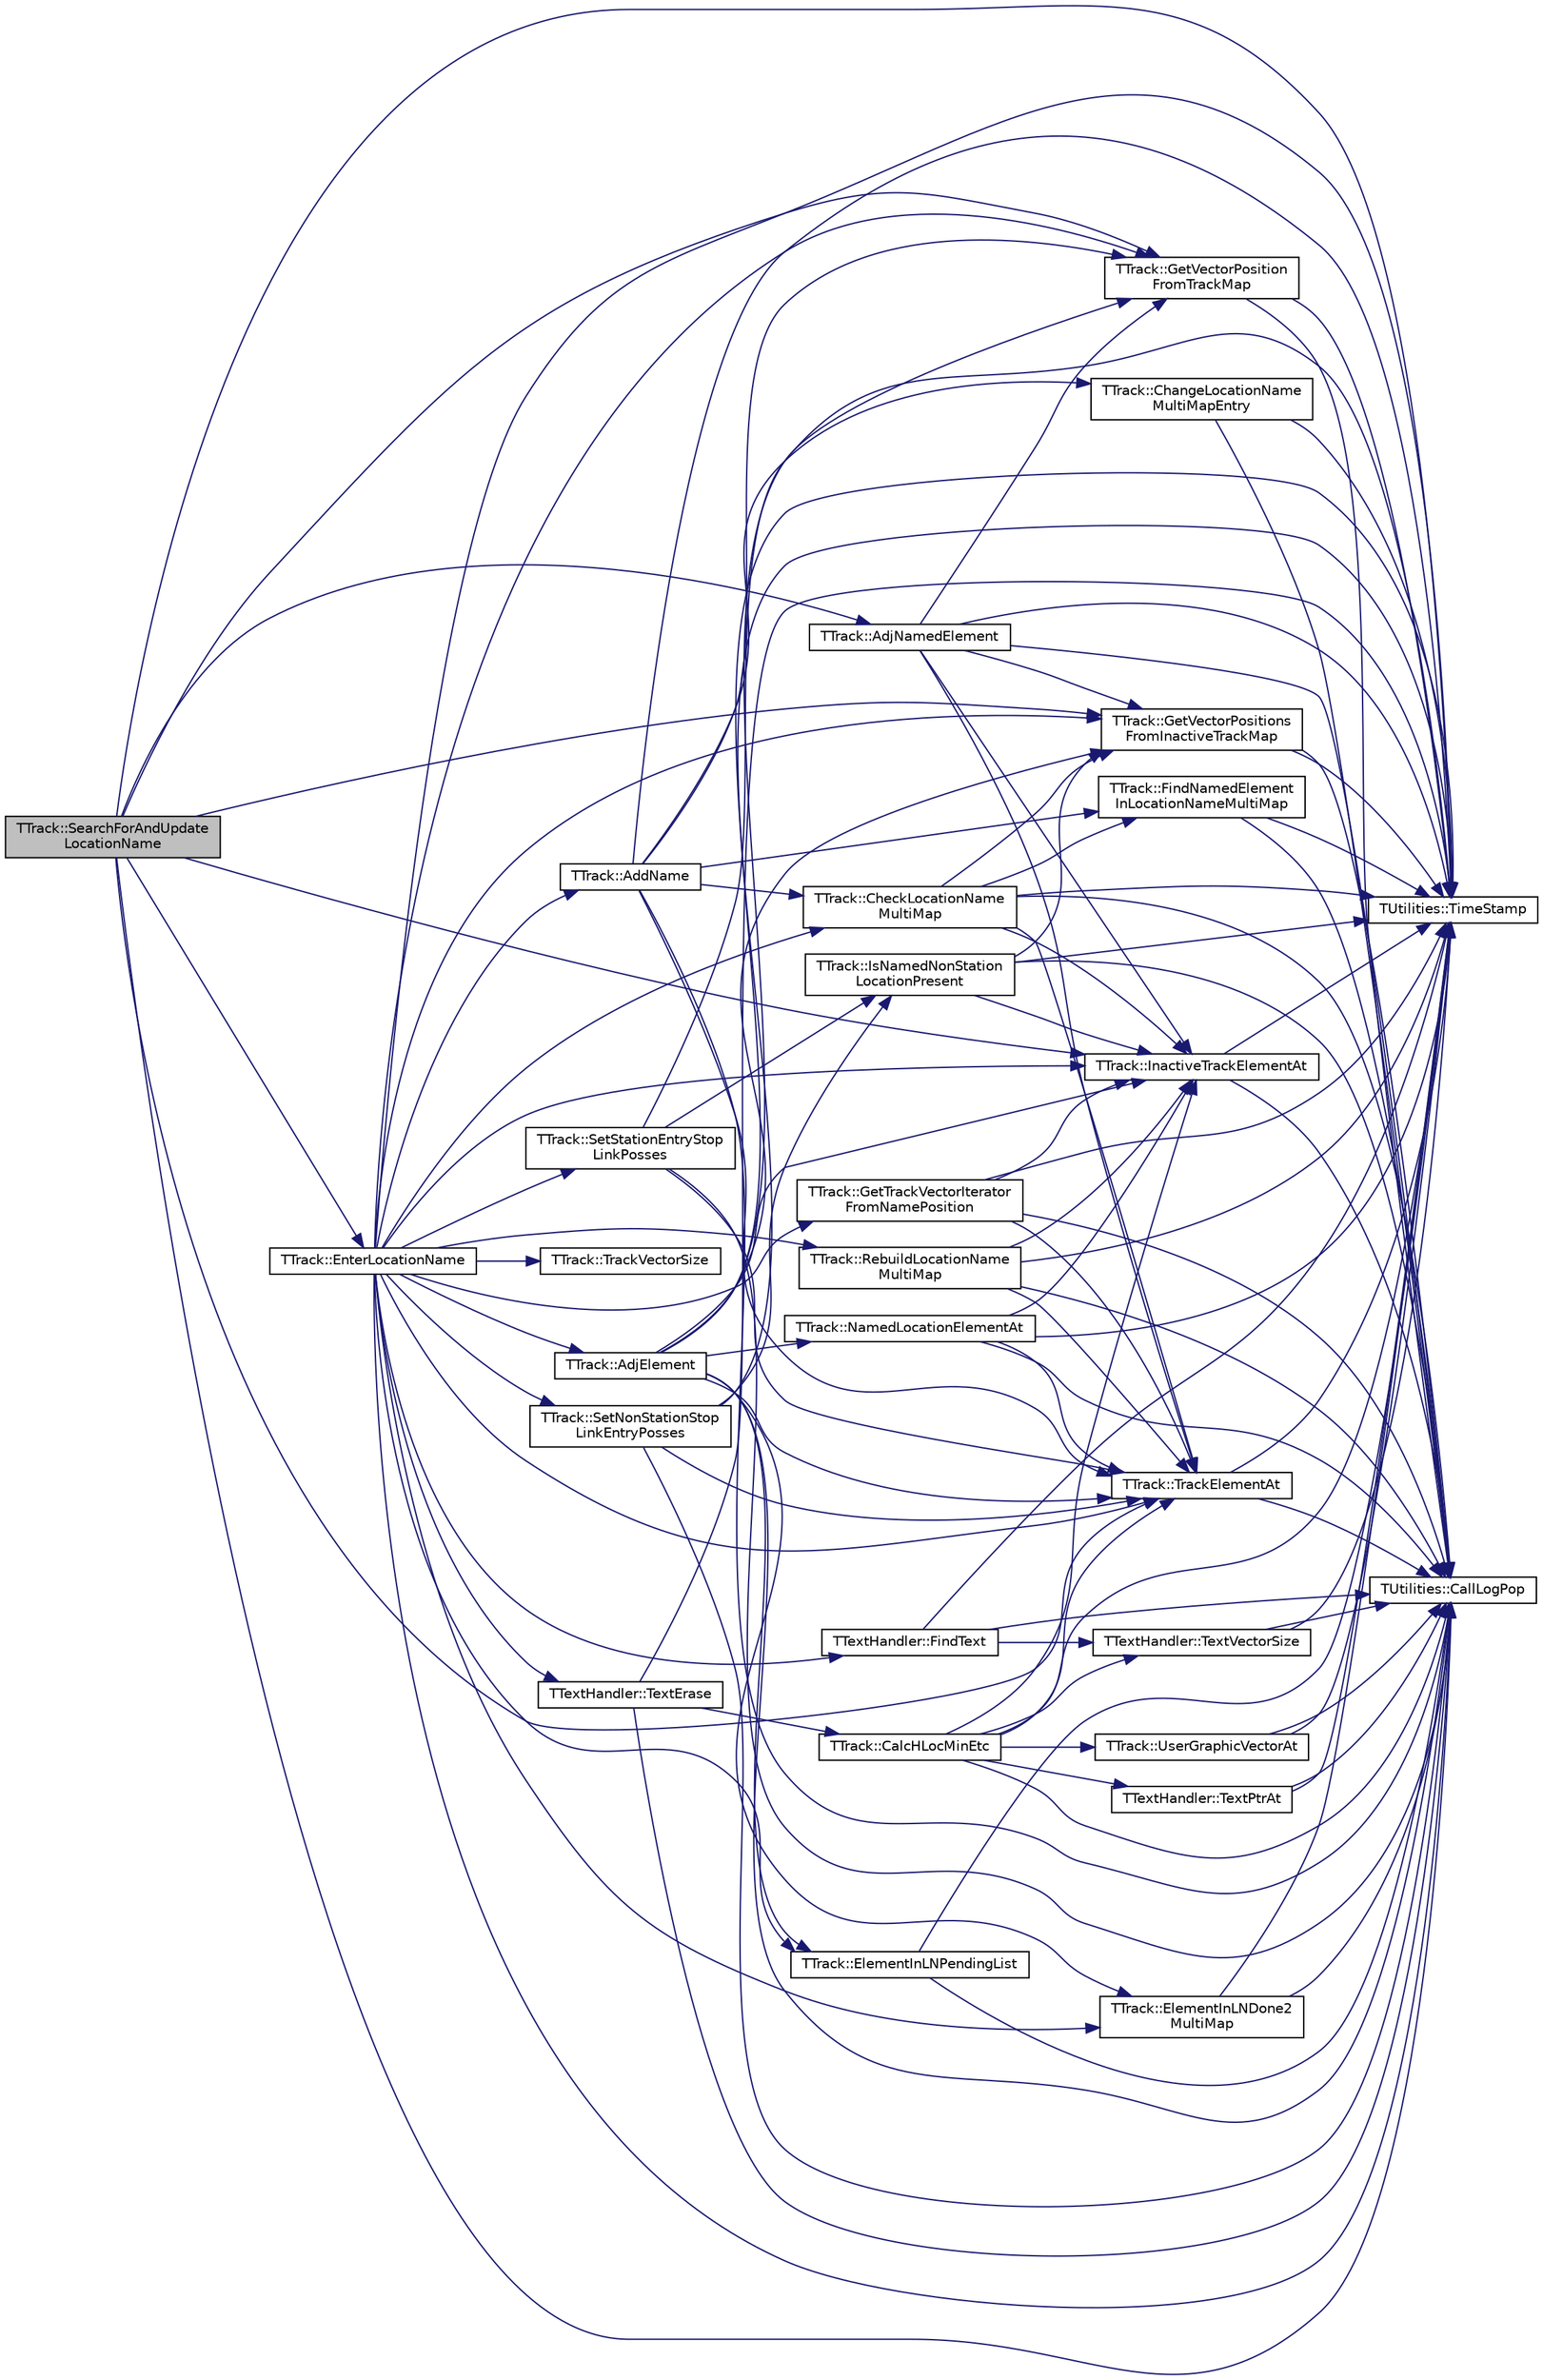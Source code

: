 digraph "TTrack::SearchForAndUpdateLocationName"
{
 // INTERACTIVE_SVG=YES
 // LATEX_PDF_SIZE
  edge [fontname="Helvetica",fontsize="10",labelfontname="Helvetica",labelfontsize="10"];
  node [fontname="Helvetica",fontsize="10",shape=record];
  rankdir="LR";
  Node1 [label="TTrack::SearchForAndUpdate\lLocationName",height=0.2,width=0.4,color="black", fillcolor="grey75", style="filled", fontcolor="black",tooltip="Checks all locations that are adjacent to the one entered for linked named location elements."];
  Node1 -> Node2 [color="midnightblue",fontsize="10",style="solid",fontname="Helvetica"];
  Node2 [label="TTrack::AdjNamedElement",height=0.2,width=0.4,color="black", fillcolor="white", style="filled",URL="$class_t_track.html#a96a3a6bcd38491f4f00ec2a585c6f170",tooltip="Used in SearchForAndUpdateLocationName to check for adjacent named elements to a given element at HLo..."];
  Node2 -> Node3 [color="midnightblue",fontsize="10",style="solid",fontname="Helvetica"];
  Node3 [label="TUtilities::CallLogPop",height=0.2,width=0.4,color="black", fillcolor="white", style="filled",URL="$class_t_utilities.html#ae1eddca13cc3c492839e131f40ec21c0",tooltip="pops the last entry off the call stack, throws an error if called when empty"];
  Node2 -> Node4 [color="midnightblue",fontsize="10",style="solid",fontname="Helvetica"];
  Node4 [label="TTrack::GetVectorPosition\lFromTrackMap",height=0.2,width=0.4,color="black", fillcolor="white", style="filled",URL="$class_t_track.html#aa0812972d1ae27198c5fbca8aa7b6134",tooltip="Returns the track vector position corresponding to the Hloc & VLoc positions, FoundFlag indicates whe..."];
  Node4 -> Node3 [color="midnightblue",fontsize="10",style="solid",fontname="Helvetica"];
  Node4 -> Node5 [color="midnightblue",fontsize="10",style="solid",fontname="Helvetica"];
  Node5 [label="TUtilities::TimeStamp",height=0.2,width=0.4,color="black", fillcolor="white", style="filled",URL="$class_t_utilities.html#a34bd6bb5305bc29afdf424f6d35a921c",tooltip="creates a string of the form 'hh:mm:ss' for use in call & event logging"];
  Node2 -> Node6 [color="midnightblue",fontsize="10",style="solid",fontname="Helvetica"];
  Node6 [label="TTrack::GetVectorPositions\lFromInactiveTrackMap",height=0.2,width=0.4,color="black", fillcolor="white", style="filled",URL="$class_t_track.html#a418966e6fefb71b9d0c9b941197832da",tooltip="Similar to GetVectorPositionFromTrackMap but for inactive elements, a pair is returned because there ..."];
  Node6 -> Node3 [color="midnightblue",fontsize="10",style="solid",fontname="Helvetica"];
  Node6 -> Node5 [color="midnightblue",fontsize="10",style="solid",fontname="Helvetica"];
  Node2 -> Node7 [color="midnightblue",fontsize="10",style="solid",fontname="Helvetica"];
  Node7 [label="TTrack::InactiveTrackElementAt",height=0.2,width=0.4,color="black", fillcolor="white", style="filled",URL="$class_t_track.html#a51f89cf70e94b037f6378cd78003d82b",tooltip="A range-checked version of InactiveTrackVector.at(At)"];
  Node7 -> Node3 [color="midnightblue",fontsize="10",style="solid",fontname="Helvetica"];
  Node7 -> Node5 [color="midnightblue",fontsize="10",style="solid",fontname="Helvetica"];
  Node2 -> Node5 [color="midnightblue",fontsize="10",style="solid",fontname="Helvetica"];
  Node2 -> Node8 [color="midnightblue",fontsize="10",style="solid",fontname="Helvetica"];
  Node8 [label="TTrack::TrackElementAt",height=0.2,width=0.4,color="black", fillcolor="white", style="filled",URL="$class_t_track.html#ad377e5a1f152f2e89832c0f9bcfd261f",tooltip="A range-checked version of TrackVector.at(At)"];
  Node8 -> Node3 [color="midnightblue",fontsize="10",style="solid",fontname="Helvetica"];
  Node8 -> Node5 [color="midnightblue",fontsize="10",style="solid",fontname="Helvetica"];
  Node1 -> Node3 [color="midnightblue",fontsize="10",style="solid",fontname="Helvetica"];
  Node1 -> Node9 [color="midnightblue",fontsize="10",style="solid",fontname="Helvetica"];
  Node9 [label="TTrack::EnterLocationName",height=0.2,width=0.4,color="black", fillcolor="white", style="filled",URL="$class_t_track.html#a433736aed04f76b3d0c39f0696c3bb18",tooltip="All platform, concourse, footcrossing & non-station named location elements are able to have a Locati..."];
  Node9 -> Node10 [color="midnightblue",fontsize="10",style="solid",fontname="Helvetica"];
  Node10 [label="TTrack::AddName",height=0.2,width=0.4,color="black", fillcolor="white", style="filled",URL="$class_t_track.html#a306dfdff414c8edf6f974d21bd9b83ce",tooltip="TrackElement.LocationName becomes 'Name' (for active and inactive elements) and, if TrackElement is a..."];
  Node10 -> Node3 [color="midnightblue",fontsize="10",style="solid",fontname="Helvetica"];
  Node10 -> Node11 [color="midnightblue",fontsize="10",style="solid",fontname="Helvetica"];
  Node11 [label="TTrack::ChangeLocationName\lMultiMapEntry",height=0.2,width=0.4,color="black", fillcolor="white", style="filled",URL="$class_t_track.html#aa081ea276995a63dfa00fc0ace24f5c5",tooltip="Changes the LocationName in the name multimap to NewName at the location pointed to by the TLocationN..."];
  Node11 -> Node3 [color="midnightblue",fontsize="10",style="solid",fontname="Helvetica"];
  Node11 -> Node5 [color="midnightblue",fontsize="10",style="solid",fontname="Helvetica"];
  Node10 -> Node12 [color="midnightblue",fontsize="10",style="solid",fontname="Helvetica"];
  Node12 [label="TTrack::CheckLocationName\lMultiMap",height=0.2,width=0.4,color="black", fillcolor="white", style="filled",URL="$class_t_track.html#aaf3f48b8df9877499aaf4c05f804426c",tooltip="Validity test."];
  Node12 -> Node3 [color="midnightblue",fontsize="10",style="solid",fontname="Helvetica"];
  Node12 -> Node13 [color="midnightblue",fontsize="10",style="solid",fontname="Helvetica"];
  Node13 [label="TTrack::FindNamedElement\lInLocationNameMultiMap",height=0.2,width=0.4,color="black", fillcolor="white", style="filled",URL="$class_t_track.html#a694370e3ec67d43da1d8333e06d9ebba",tooltip="Searches LocationNameMultiMap to check if the element pointed to by the TTrackVectorIterator has the ..."];
  Node13 -> Node3 [color="midnightblue",fontsize="10",style="solid",fontname="Helvetica"];
  Node13 -> Node5 [color="midnightblue",fontsize="10",style="solid",fontname="Helvetica"];
  Node12 -> Node6 [color="midnightblue",fontsize="10",style="solid",fontname="Helvetica"];
  Node12 -> Node7 [color="midnightblue",fontsize="10",style="solid",fontname="Helvetica"];
  Node12 -> Node5 [color="midnightblue",fontsize="10",style="solid",fontname="Helvetica"];
  Node12 -> Node8 [color="midnightblue",fontsize="10",style="solid",fontname="Helvetica"];
  Node10 -> Node13 [color="midnightblue",fontsize="10",style="solid",fontname="Helvetica"];
  Node10 -> Node4 [color="midnightblue",fontsize="10",style="solid",fontname="Helvetica"];
  Node10 -> Node5 [color="midnightblue",fontsize="10",style="solid",fontname="Helvetica"];
  Node10 -> Node8 [color="midnightblue",fontsize="10",style="solid",fontname="Helvetica"];
  Node9 -> Node14 [color="midnightblue",fontsize="10",style="solid",fontname="Helvetica"];
  Node14 [label="TTrack::AdjElement",height=0.2,width=0.4,color="black", fillcolor="white", style="filled",URL="$class_t_track.html#a607c6164af3158c328dd7c3ae25236c7",tooltip="Used during location naming to check for adjacent named elements to a given element at HLoc & VLoc wi..."];
  Node14 -> Node3 [color="midnightblue",fontsize="10",style="solid",fontname="Helvetica"];
  Node14 -> Node15 [color="midnightblue",fontsize="10",style="solid",fontname="Helvetica"];
  Node15 [label="TTrack::ElementInLNDone2\lMultiMap",height=0.2,width=0.4,color="black", fillcolor="white", style="filled",URL="$class_t_track.html#a35cb615d02e6e4debe2fb2b764adc058",tooltip="True if the element defined by MapPos is present in LNDone2MultiMap, used during location naming."];
  Node15 -> Node3 [color="midnightblue",fontsize="10",style="solid",fontname="Helvetica"];
  Node15 -> Node5 [color="midnightblue",fontsize="10",style="solid",fontname="Helvetica"];
  Node14 -> Node16 [color="midnightblue",fontsize="10",style="solid",fontname="Helvetica"];
  Node16 [label="TTrack::ElementInLNPendingList",height=0.2,width=0.4,color="black", fillcolor="white", style="filled",URL="$class_t_track.html#a977285544a4e0b017ed5c9670ac38d87",tooltip=" "];
  Node16 -> Node3 [color="midnightblue",fontsize="10",style="solid",fontname="Helvetica"];
  Node16 -> Node5 [color="midnightblue",fontsize="10",style="solid",fontname="Helvetica"];
  Node14 -> Node4 [color="midnightblue",fontsize="10",style="solid",fontname="Helvetica"];
  Node14 -> Node6 [color="midnightblue",fontsize="10",style="solid",fontname="Helvetica"];
  Node14 -> Node7 [color="midnightblue",fontsize="10",style="solid",fontname="Helvetica"];
  Node14 -> Node17 [color="midnightblue",fontsize="10",style="solid",fontname="Helvetica"];
  Node17 [label="TTrack::NamedLocationElementAt",height=0.2,width=0.4,color="black", fillcolor="white", style="filled",URL="$class_t_track.html#a198ba6486ccb7cdfb25bdd8c30451d06",tooltip="True if the active or inactive TrackElement at HLoc & VLoc has its FixedNamedLocationElement member t..."];
  Node17 -> Node3 [color="midnightblue",fontsize="10",style="solid",fontname="Helvetica"];
  Node17 -> Node7 [color="midnightblue",fontsize="10",style="solid",fontname="Helvetica"];
  Node17 -> Node5 [color="midnightblue",fontsize="10",style="solid",fontname="Helvetica"];
  Node17 -> Node8 [color="midnightblue",fontsize="10",style="solid",fontname="Helvetica"];
  Node14 -> Node5 [color="midnightblue",fontsize="10",style="solid",fontname="Helvetica"];
  Node14 -> Node8 [color="midnightblue",fontsize="10",style="solid",fontname="Helvetica"];
  Node9 -> Node3 [color="midnightblue",fontsize="10",style="solid",fontname="Helvetica"];
  Node9 -> Node12 [color="midnightblue",fontsize="10",style="solid",fontname="Helvetica"];
  Node9 -> Node15 [color="midnightblue",fontsize="10",style="solid",fontname="Helvetica"];
  Node9 -> Node16 [color="midnightblue",fontsize="10",style="solid",fontname="Helvetica"];
  Node9 -> Node18 [color="midnightblue",fontsize="10",style="solid",fontname="Helvetica"];
  Node18 [label="TTextHandler::FindText",height=0.2,width=0.4,color="black", fillcolor="white", style="filled",URL="$class_t_text_handler.html#a0fb5dca23fd07e642c611381b6344746",tooltip="look in TextVector for text item 'Name', and if found return true and return its position in &HPos an..."];
  Node18 -> Node3 [color="midnightblue",fontsize="10",style="solid",fontname="Helvetica"];
  Node18 -> Node19 [color="midnightblue",fontsize="10",style="solid",fontname="Helvetica"];
  Node19 [label="TTextHandler::TextVectorSize",height=0.2,width=0.4,color="black", fillcolor="white", style="filled",URL="$class_t_text_handler.html#a7dfd4e30235878fb01e7387715e0cb0f",tooltip="return the number of items in TextVector"];
  Node19 -> Node3 [color="midnightblue",fontsize="10",style="solid",fontname="Helvetica"];
  Node19 -> Node5 [color="midnightblue",fontsize="10",style="solid",fontname="Helvetica"];
  Node18 -> Node5 [color="midnightblue",fontsize="10",style="solid",fontname="Helvetica"];
  Node9 -> Node20 [color="midnightblue",fontsize="10",style="solid",fontname="Helvetica"];
  Node20 [label="TTrack::GetTrackVectorIterator\lFromNamePosition",height=0.2,width=0.4,color="black", fillcolor="white", style="filled",URL="$class_t_track.html#ae37fe26f1d8ed9ef0f498ae12347e0ac",tooltip="Takes an adjusted vector position value from either vector (if active, Position = -TruePos -1,..."];
  Node20 -> Node3 [color="midnightblue",fontsize="10",style="solid",fontname="Helvetica"];
  Node20 -> Node7 [color="midnightblue",fontsize="10",style="solid",fontname="Helvetica"];
  Node20 -> Node5 [color="midnightblue",fontsize="10",style="solid",fontname="Helvetica"];
  Node20 -> Node8 [color="midnightblue",fontsize="10",style="solid",fontname="Helvetica"];
  Node9 -> Node4 [color="midnightblue",fontsize="10",style="solid",fontname="Helvetica"];
  Node9 -> Node6 [color="midnightblue",fontsize="10",style="solid",fontname="Helvetica"];
  Node9 -> Node7 [color="midnightblue",fontsize="10",style="solid",fontname="Helvetica"];
  Node9 -> Node21 [color="midnightblue",fontsize="10",style="solid",fontname="Helvetica"];
  Node21 [label="TTrack::RebuildLocationName\lMultiMap",height=0.2,width=0.4,color="black", fillcolor="white", style="filled",URL="$class_t_track.html#a4a948544c9ac877232ec721db8bfc914",tooltip="Clears the existing LocationNameMultiMap and rebuilds it from TrackVector and InactiveTrackVector...."];
  Node21 -> Node3 [color="midnightblue",fontsize="10",style="solid",fontname="Helvetica"];
  Node21 -> Node7 [color="midnightblue",fontsize="10",style="solid",fontname="Helvetica"];
  Node21 -> Node5 [color="midnightblue",fontsize="10",style="solid",fontname="Helvetica"];
  Node21 -> Node8 [color="midnightblue",fontsize="10",style="solid",fontname="Helvetica"];
  Node9 -> Node22 [color="midnightblue",fontsize="10",style="solid",fontname="Helvetica"];
  Node22 [label="TTrack::SetNonStationStop\lLinkEntryPosses",height=0.2,width=0.4,color="black", fillcolor="white", style="filled",URL="$class_t_track.html#a95dbb3e618484c6edaf9b8a12e07532f",tooltip="similar to SetStationEntryStopLinkPosses but for non-station named elements"];
  Node22 -> Node3 [color="midnightblue",fontsize="10",style="solid",fontname="Helvetica"];
  Node22 -> Node23 [color="midnightblue",fontsize="10",style="solid",fontname="Helvetica"];
  Node23 [label="TTrack::IsNamedNonStation\lLocationPresent",height=0.2,width=0.4,color="black", fillcolor="white", style="filled",URL="$class_t_track.html#a7867a4b41fbc25f35eccab0b03cab9ed",tooltip="True if a non-station named location at HLoc & VLoc."];
  Node23 -> Node3 [color="midnightblue",fontsize="10",style="solid",fontname="Helvetica"];
  Node23 -> Node6 [color="midnightblue",fontsize="10",style="solid",fontname="Helvetica"];
  Node23 -> Node7 [color="midnightblue",fontsize="10",style="solid",fontname="Helvetica"];
  Node23 -> Node5 [color="midnightblue",fontsize="10",style="solid",fontname="Helvetica"];
  Node22 -> Node5 [color="midnightblue",fontsize="10",style="solid",fontname="Helvetica"];
  Node22 -> Node8 [color="midnightblue",fontsize="10",style="solid",fontname="Helvetica"];
  Node9 -> Node24 [color="midnightblue",fontsize="10",style="solid",fontname="Helvetica"];
  Node24 [label="TTrack::SetStationEntryStop\lLinkPosses",height=0.2,width=0.4,color="black", fillcolor="white", style="filled",URL="$class_t_track.html#a46b69ee08436c2ff5e41673df04bcf11",tooltip="Called when trying to link track and when a name changed when track already linked."];
  Node24 -> Node3 [color="midnightblue",fontsize="10",style="solid",fontname="Helvetica"];
  Node24 -> Node23 [color="midnightblue",fontsize="10",style="solid",fontname="Helvetica"];
  Node24 -> Node5 [color="midnightblue",fontsize="10",style="solid",fontname="Helvetica"];
  Node24 -> Node8 [color="midnightblue",fontsize="10",style="solid",fontname="Helvetica"];
  Node9 -> Node25 [color="midnightblue",fontsize="10",style="solid",fontname="Helvetica"];
  Node25 [label="TTextHandler::TextErase",height=0.2,width=0.4,color="black", fillcolor="white", style="filled",URL="$class_t_text_handler.html#a5741d1b36f1245b55926cb1243046307",tooltip=" "];
  Node25 -> Node26 [color="midnightblue",fontsize="10",style="solid",fontname="Helvetica"];
  Node26 [label="TTrack::CalcHLocMinEtc",height=0.2,width=0.4,color="black", fillcolor="white", style="filled",URL="$class_t_track.html#a20a28eaf0308f7aedcfc78ba9eeadea9",tooltip="Examine TrackVector, InactiveTrackVector and TextVector, and set the values that indicate the extent ..."];
  Node26 -> Node3 [color="midnightblue",fontsize="10",style="solid",fontname="Helvetica"];
  Node26 -> Node7 [color="midnightblue",fontsize="10",style="solid",fontname="Helvetica"];
  Node26 -> Node27 [color="midnightblue",fontsize="10",style="solid",fontname="Helvetica"];
  Node27 [label="TTextHandler::TextPtrAt",height=0.2,width=0.4,color="black", fillcolor="white", style="filled",URL="$class_t_text_handler.html#ac478536f458d9cda8a841953672f6525",tooltip="return the text item at position 'At' in TextVector (carries out range checking)"];
  Node27 -> Node3 [color="midnightblue",fontsize="10",style="solid",fontname="Helvetica"];
  Node27 -> Node5 [color="midnightblue",fontsize="10",style="solid",fontname="Helvetica"];
  Node26 -> Node19 [color="midnightblue",fontsize="10",style="solid",fontname="Helvetica"];
  Node26 -> Node5 [color="midnightblue",fontsize="10",style="solid",fontname="Helvetica"];
  Node26 -> Node8 [color="midnightblue",fontsize="10",style="solid",fontname="Helvetica"];
  Node26 -> Node28 [color="midnightblue",fontsize="10",style="solid",fontname="Helvetica"];
  Node28 [label="TTrack::UserGraphicVectorAt",height=0.2,width=0.4,color="black", fillcolor="white", style="filled",URL="$class_t_track.html#a1092232428ee654facf8f53340c13f74",tooltip="A range-checked version of UserGraphicVector.at(At)"];
  Node28 -> Node3 [color="midnightblue",fontsize="10",style="solid",fontname="Helvetica"];
  Node28 -> Node5 [color="midnightblue",fontsize="10",style="solid",fontname="Helvetica"];
  Node25 -> Node3 [color="midnightblue",fontsize="10",style="solid",fontname="Helvetica"];
  Node25 -> Node5 [color="midnightblue",fontsize="10",style="solid",fontname="Helvetica"];
  Node9 -> Node5 [color="midnightblue",fontsize="10",style="solid",fontname="Helvetica"];
  Node9 -> Node8 [color="midnightblue",fontsize="10",style="solid",fontname="Helvetica"];
  Node9 -> Node29 [color="midnightblue",fontsize="10",style="solid",fontname="Helvetica"];
  Node29 [label="TTrack::TrackVectorSize",height=0.2,width=0.4,color="black", fillcolor="white", style="filled",URL="$class_t_track.html#a55d9415e3ecac804f3345dddd74f9bad",tooltip="Return the number of active track elements."];
  Node1 -> Node4 [color="midnightblue",fontsize="10",style="solid",fontname="Helvetica"];
  Node1 -> Node6 [color="midnightblue",fontsize="10",style="solid",fontname="Helvetica"];
  Node1 -> Node7 [color="midnightblue",fontsize="10",style="solid",fontname="Helvetica"];
  Node1 -> Node5 [color="midnightblue",fontsize="10",style="solid",fontname="Helvetica"];
  Node1 -> Node8 [color="midnightblue",fontsize="10",style="solid",fontname="Helvetica"];
}
